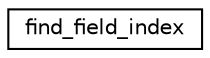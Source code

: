 digraph "Graphical Class Hierarchy"
{
 // INTERACTIVE_SVG=YES
 // LATEX_PDF_SIZE
  edge [fontname="Helvetica",fontsize="10",labelfontname="Helvetica",labelfontsize="10"];
  node [fontname="Helvetica",fontsize="10",shape=record];
  rankdir="LR";
  Node0 [label="find_field_index",height=0.2,width=0.4,color="black", fillcolor="white", style="filled",URL="$interfacefield__manager__mod_1_1find__field__index.html",tooltip="Returns an index corresponding to the given field name."];
}
